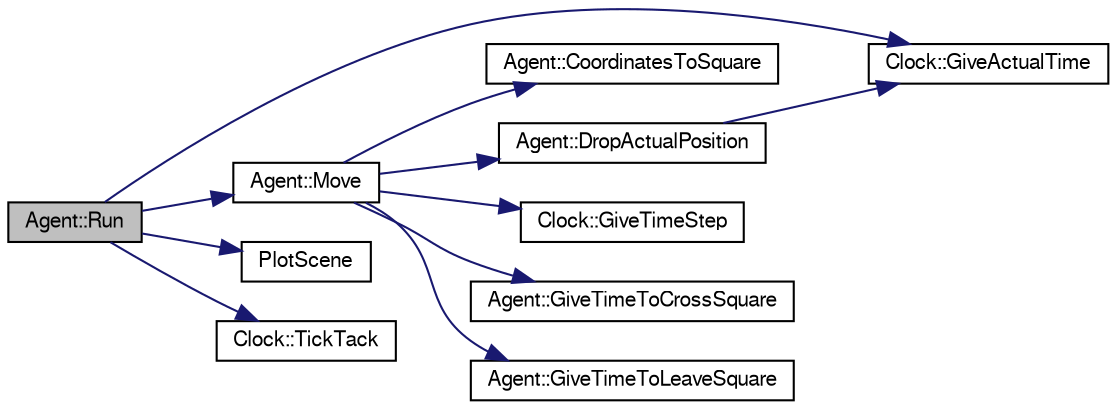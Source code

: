 digraph G
{
  edge [fontname="FreeSans",fontsize="10",labelfontname="FreeSans",labelfontsize="10"];
  node [fontname="FreeSans",fontsize="10",shape=record];
  rankdir=LR;
  Node1 [label="Agent::Run",height=0.2,width=0.4,color="black", fillcolor="grey75", style="filled" fontcolor="black"];
  Node1 -> Node2 [color="midnightblue",fontsize="10",style="solid",fontname="FreeSans"];
  Node2 [label="Clock::GiveActualTime",height=0.2,width=0.4,color="black", fillcolor="white", style="filled",URL="$classClock.html#a14ea1f48a24417870bfd5fc0153d140d"];
  Node1 -> Node3 [color="midnightblue",fontsize="10",style="solid",fontname="FreeSans"];
  Node3 [label="Agent::Move",height=0.2,width=0.4,color="black", fillcolor="white", style="filled",URL="$classAgent.html#a141897370601ada8da1358b303d2e1e7",tooltip="Funkcja wykonująca ruch agenta zgodnie z zaplanowana sciezka."];
  Node3 -> Node4 [color="midnightblue",fontsize="10",style="solid",fontname="FreeSans"];
  Node4 [label="Agent::CoordinatesToSquare",height=0.2,width=0.4,color="black", fillcolor="white", style="filled",URL="$classAgent.html#a1aab1eb9d67e80350290da71cfecb729",tooltip="Funkcja zamienia wspolrzedne globalne na wspolrzedne kwadratu w ktorym znajduje sie agent..."];
  Node3 -> Node5 [color="midnightblue",fontsize="10",style="solid",fontname="FreeSans"];
  Node5 [label="Agent::DropActualPosition",height=0.2,width=0.4,color="black", fillcolor="white", style="filled",URL="$classAgent.html#a51bc5c497653779725fc4c2f6dfee888",tooltip="Procedura zapisuje aktualną pozycje agenta di pliku Agent(ID).dat."];
  Node5 -> Node2 [color="midnightblue",fontsize="10",style="solid",fontname="FreeSans"];
  Node3 -> Node6 [color="midnightblue",fontsize="10",style="solid",fontname="FreeSans"];
  Node6 [label="Clock::GiveTimeStep",height=0.2,width=0.4,color="black", fillcolor="white", style="filled",URL="$classClock.html#a2e4a260fdffd1362d5a3e9b44059b907"];
  Node3 -> Node7 [color="midnightblue",fontsize="10",style="solid",fontname="FreeSans"];
  Node7 [label="Agent::GiveTimeToCrossSquare",height=0.2,width=0.4,color="black", fillcolor="white", style="filled",URL="$classAgent.html#a886c0bc4f842f053fd88de10c9f8d55f",tooltip="Funkcja zwraca czas do momentu wkroczenia na sasiedni kwadrat."];
  Node3 -> Node8 [color="midnightblue",fontsize="10",style="solid",fontname="FreeSans"];
  Node8 [label="Agent::GiveTimeToLeaveSquare",height=0.2,width=0.4,color="black", fillcolor="white", style="filled",URL="$classAgent.html#a247de793fdc9c285b9a0289bc8022b94",tooltip="Funkcja zwraca czas do momentu calkowitego opuszczenia kwadratu."];
  Node1 -> Node9 [color="midnightblue",fontsize="10",style="solid",fontname="FreeSans"];
  Node9 [label="PlotScene",height=0.2,width=0.4,color="black", fillcolor="white", style="filled",URL="$GnuplotInc_8cpp.html#a23f4194eff7b71282f0d0278fd0834e5"];
  Node1 -> Node10 [color="midnightblue",fontsize="10",style="solid",fontname="FreeSans"];
  Node10 [label="Clock::TickTack",height=0.2,width=0.4,color="black", fillcolor="white", style="filled",URL="$classClock.html#a7be770b38ca6e3a228850cf60b8cb82d",tooltip="Procedura odmierzajaca krok zegara."];
}
